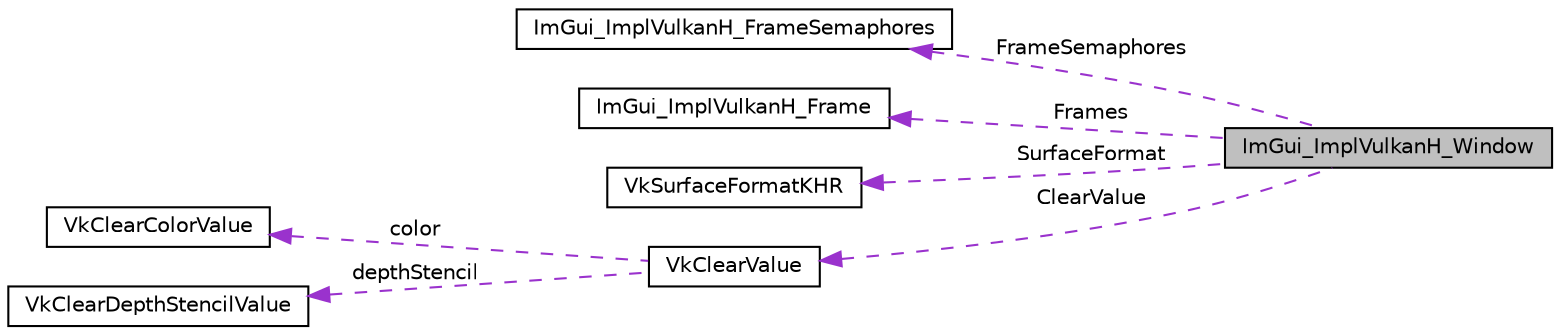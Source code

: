 digraph "ImGui_ImplVulkanH_Window"
{
 // LATEX_PDF_SIZE
  edge [fontname="Helvetica",fontsize="10",labelfontname="Helvetica",labelfontsize="10"];
  node [fontname="Helvetica",fontsize="10",shape=record];
  rankdir="LR";
  Node1 [label="ImGui_ImplVulkanH_Window",height=0.2,width=0.4,color="black", fillcolor="grey75", style="filled", fontcolor="black",tooltip=" "];
  Node2 -> Node1 [dir="back",color="darkorchid3",fontsize="10",style="dashed",label=" FrameSemaphores" ];
  Node2 [label="ImGui_ImplVulkanH_FrameSemaphores",height=0.2,width=0.4,color="black", fillcolor="white", style="filled",URL="$structImGui__ImplVulkanH__FrameSemaphores.html",tooltip=" "];
  Node3 -> Node1 [dir="back",color="darkorchid3",fontsize="10",style="dashed",label=" Frames" ];
  Node3 [label="ImGui_ImplVulkanH_Frame",height=0.2,width=0.4,color="black", fillcolor="white", style="filled",URL="$structImGui__ImplVulkanH__Frame.html",tooltip=" "];
  Node4 -> Node1 [dir="back",color="darkorchid3",fontsize="10",style="dashed",label=" SurfaceFormat" ];
  Node4 [label="VkSurfaceFormatKHR",height=0.2,width=0.4,color="black", fillcolor="white", style="filled",URL="$structVkSurfaceFormatKHR.html",tooltip=" "];
  Node5 -> Node1 [dir="back",color="darkorchid3",fontsize="10",style="dashed",label=" ClearValue" ];
  Node5 [label="VkClearValue",height=0.2,width=0.4,color="black", fillcolor="white", style="filled",URL="$unionVkClearValue.html",tooltip=" "];
  Node6 -> Node5 [dir="back",color="darkorchid3",fontsize="10",style="dashed",label=" color" ];
  Node6 [label="VkClearColorValue",height=0.2,width=0.4,color="black", fillcolor="white", style="filled",URL="$unionVkClearColorValue.html",tooltip=" "];
  Node7 -> Node5 [dir="back",color="darkorchid3",fontsize="10",style="dashed",label=" depthStencil" ];
  Node7 [label="VkClearDepthStencilValue",height=0.2,width=0.4,color="black", fillcolor="white", style="filled",URL="$structVkClearDepthStencilValue.html",tooltip=" "];
}
